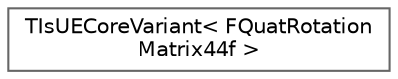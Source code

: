 digraph "Graphical Class Hierarchy"
{
 // INTERACTIVE_SVG=YES
 // LATEX_PDF_SIZE
  bgcolor="transparent";
  edge [fontname=Helvetica,fontsize=10,labelfontname=Helvetica,labelfontsize=10];
  node [fontname=Helvetica,fontsize=10,shape=box,height=0.2,width=0.4];
  rankdir="LR";
  Node0 [id="Node000000",label="TIsUECoreVariant\< FQuatRotation\lMatrix44f \>",height=0.2,width=0.4,color="grey40", fillcolor="white", style="filled",URL="$da/d08/structTIsUECoreVariant_3_01FQuatRotationMatrix44f_01_4.html",tooltip=" "];
}

